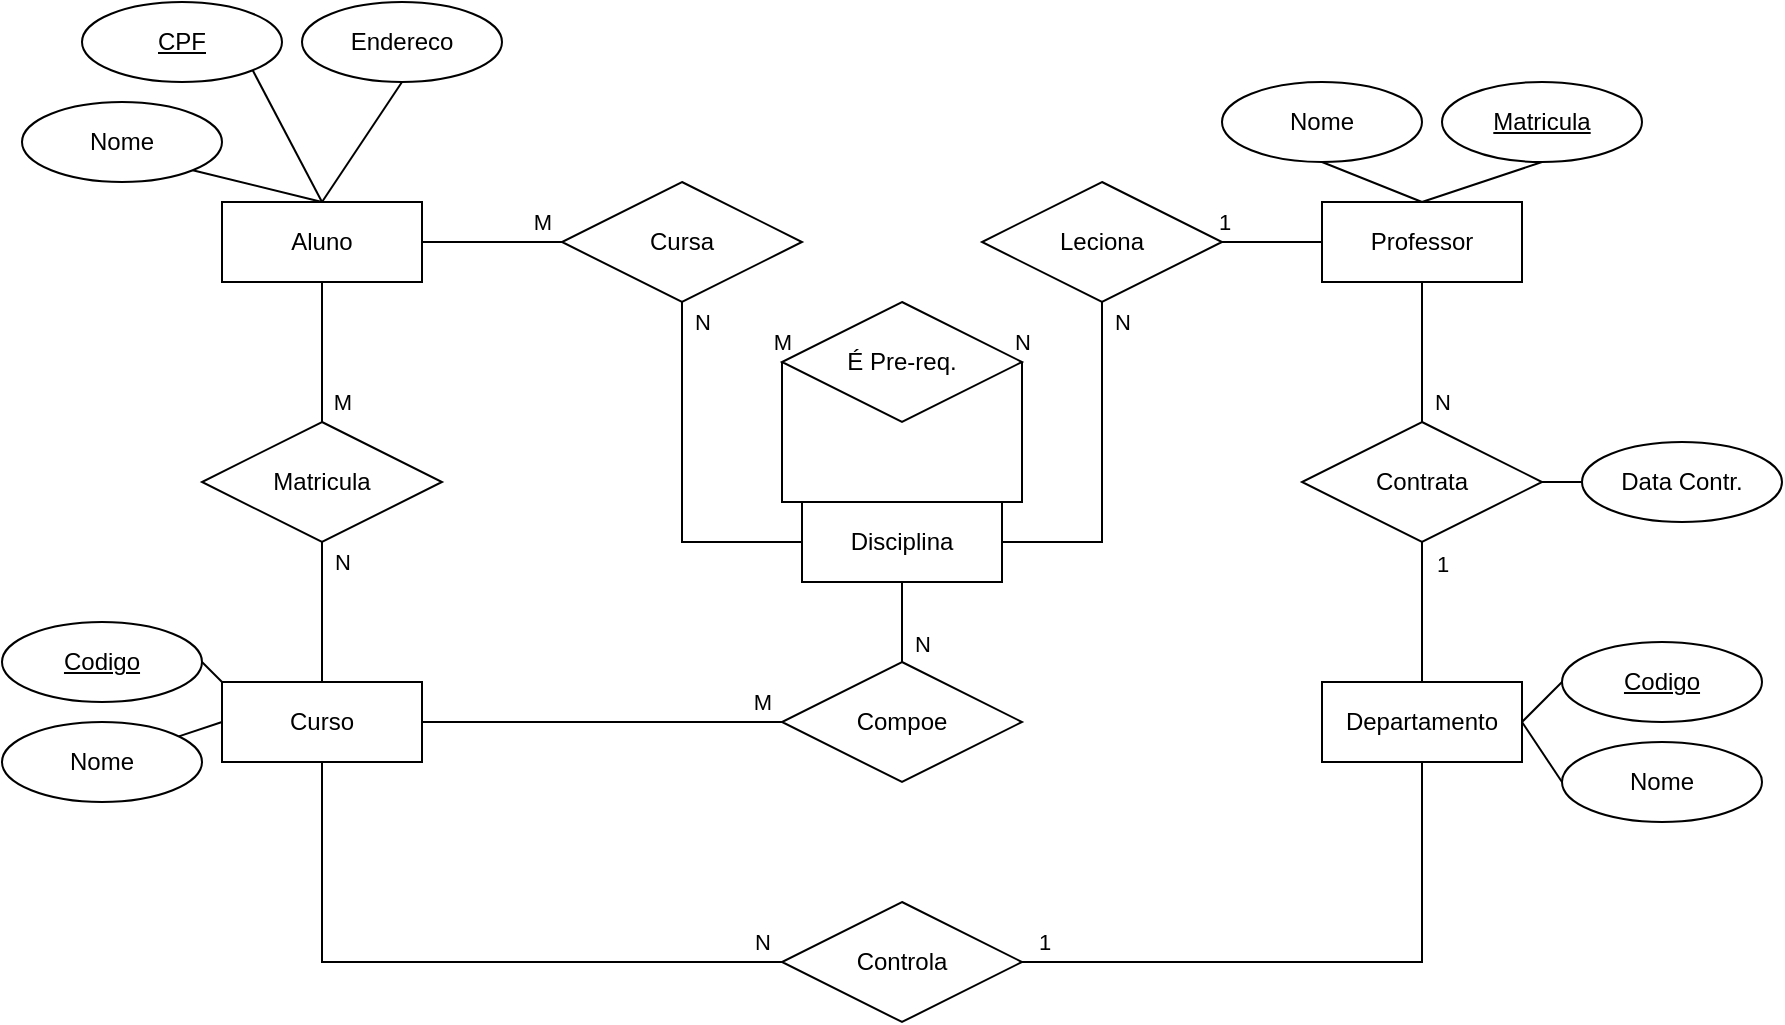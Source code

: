 <mxfile version="15.2.5" type="device"><diagram id="R2lEEEUBdFMjLlhIrx00" name="Page-1"><mxGraphModel dx="1185" dy="635" grid="1" gridSize="10" guides="1" tooltips="1" connect="1" arrows="1" fold="1" page="1" pageScale="1" pageWidth="850" pageHeight="1100" math="0" shadow="0" extFonts="Permanent Marker^https://fonts.googleapis.com/css?family=Permanent+Marker"><root><mxCell id="0"/><mxCell id="1" parent="0"/><mxCell id="nr6DLQUYrq_HnJ2MmbPc-2" value="Curso" style="whiteSpace=wrap;html=1;align=center;" vertex="1" parent="1"><mxGeometry x="110" y="340" width="100" height="40" as="geometry"/></mxCell><mxCell id="nr6DLQUYrq_HnJ2MmbPc-3" value="Disciplina" style="whiteSpace=wrap;html=1;align=center;" vertex="1" parent="1"><mxGeometry x="400" y="250" width="100" height="40" as="geometry"/></mxCell><mxCell id="nr6DLQUYrq_HnJ2MmbPc-4" value="Professor" style="whiteSpace=wrap;html=1;align=center;" vertex="1" parent="1"><mxGeometry x="660" y="100" width="100" height="40" as="geometry"/></mxCell><mxCell id="nr6DLQUYrq_HnJ2MmbPc-5" value="Departamento" style="whiteSpace=wrap;html=1;align=center;" vertex="1" parent="1"><mxGeometry x="660" y="340" width="100" height="40" as="geometry"/></mxCell><mxCell id="nr6DLQUYrq_HnJ2MmbPc-6" value="Matricula" style="shape=rhombus;perimeter=rhombusPerimeter;whiteSpace=wrap;html=1;align=center;" vertex="1" parent="1"><mxGeometry x="100" y="210" width="120" height="60" as="geometry"/></mxCell><mxCell id="nr6DLQUYrq_HnJ2MmbPc-7" value="Compoe" style="shape=rhombus;perimeter=rhombusPerimeter;whiteSpace=wrap;html=1;align=center;" vertex="1" parent="1"><mxGeometry x="390" y="330" width="120" height="60" as="geometry"/></mxCell><mxCell id="nr6DLQUYrq_HnJ2MmbPc-8" value="Controla" style="shape=rhombus;perimeter=rhombusPerimeter;whiteSpace=wrap;html=1;align=center;" vertex="1" parent="1"><mxGeometry x="390" y="450" width="120" height="60" as="geometry"/></mxCell><mxCell id="nr6DLQUYrq_HnJ2MmbPc-9" value="Contrata" style="shape=rhombus;perimeter=rhombusPerimeter;whiteSpace=wrap;html=1;align=center;" vertex="1" parent="1"><mxGeometry x="650" y="210" width="120" height="60" as="geometry"/></mxCell><mxCell id="nr6DLQUYrq_HnJ2MmbPc-10" value="Cursa" style="shape=rhombus;perimeter=rhombusPerimeter;whiteSpace=wrap;html=1;align=center;" vertex="1" parent="1"><mxGeometry x="280" y="90" width="120" height="60" as="geometry"/></mxCell><mxCell id="nr6DLQUYrq_HnJ2MmbPc-11" value="Leciona" style="shape=rhombus;perimeter=rhombusPerimeter;whiteSpace=wrap;html=1;align=center;" vertex="1" parent="1"><mxGeometry x="490" y="90" width="120" height="60" as="geometry"/></mxCell><mxCell id="nr6DLQUYrq_HnJ2MmbPc-18" value="" style="endArrow=none;html=1;rounded=0;exitX=1;exitY=0.5;exitDx=0;exitDy=0;entryX=0;entryY=0.5;entryDx=0;entryDy=0;" edge="1" parent="1" source="nr6DLQUYrq_HnJ2MmbPc-1" target="nr6DLQUYrq_HnJ2MmbPc-10"><mxGeometry relative="1" as="geometry"><mxPoint x="200" y="50" as="sourcePoint"/><mxPoint x="360" y="50" as="targetPoint"/></mxGeometry></mxCell><mxCell id="nr6DLQUYrq_HnJ2MmbPc-66" value="M" style="edgeLabel;html=1;align=center;verticalAlign=middle;resizable=0;points=[];" vertex="1" connectable="0" parent="nr6DLQUYrq_HnJ2MmbPc-18"><mxGeometry x="0.286" y="-1" relative="1" as="geometry"><mxPoint x="15" y="-11" as="offset"/></mxGeometry></mxCell><mxCell id="nr6DLQUYrq_HnJ2MmbPc-24" value="" style="endArrow=none;html=1;rounded=0;exitX=1;exitY=0.5;exitDx=0;exitDy=0;entryX=0.5;entryY=1;entryDx=0;entryDy=0;" edge="1" parent="1" source="nr6DLQUYrq_HnJ2MmbPc-3" target="nr6DLQUYrq_HnJ2MmbPc-11"><mxGeometry relative="1" as="geometry"><mxPoint x="340" y="390" as="sourcePoint"/><mxPoint x="500" y="390" as="targetPoint"/><Array as="points"><mxPoint x="550" y="270"/></Array></mxGeometry></mxCell><mxCell id="nr6DLQUYrq_HnJ2MmbPc-77" value="N" style="edgeLabel;html=1;align=center;verticalAlign=middle;resizable=0;points=[];" vertex="1" connectable="0" parent="nr6DLQUYrq_HnJ2MmbPc-24"><mxGeometry x="0.669" y="1" relative="1" as="geometry"><mxPoint x="11" y="-18" as="offset"/></mxGeometry></mxCell><mxCell id="nr6DLQUYrq_HnJ2MmbPc-25" value="" style="endArrow=none;html=1;rounded=0;exitX=0.5;exitY=1;exitDx=0;exitDy=0;entryX=0.5;entryY=0;entryDx=0;entryDy=0;" edge="1" parent="1" source="nr6DLQUYrq_HnJ2MmbPc-1" target="nr6DLQUYrq_HnJ2MmbPc-6"><mxGeometry relative="1" as="geometry"><mxPoint x="340" y="390" as="sourcePoint"/><mxPoint x="157" y="200" as="targetPoint"/></mxGeometry></mxCell><mxCell id="nr6DLQUYrq_HnJ2MmbPc-68" value="M" style="edgeLabel;html=1;align=center;verticalAlign=middle;resizable=0;points=[];" vertex="1" connectable="0" parent="nr6DLQUYrq_HnJ2MmbPc-25"><mxGeometry x="0.4" relative="1" as="geometry"><mxPoint x="10" y="11" as="offset"/></mxGeometry></mxCell><mxCell id="nr6DLQUYrq_HnJ2MmbPc-26" value="" style="endArrow=none;html=1;rounded=0;exitX=0.5;exitY=1;exitDx=0;exitDy=0;entryX=0.5;entryY=0;entryDx=0;entryDy=0;" edge="1" parent="1" source="nr6DLQUYrq_HnJ2MmbPc-6" target="nr6DLQUYrq_HnJ2MmbPc-2"><mxGeometry relative="1" as="geometry"><mxPoint x="340" y="390" as="sourcePoint"/><mxPoint x="500" y="390" as="targetPoint"/></mxGeometry></mxCell><mxCell id="nr6DLQUYrq_HnJ2MmbPc-69" value="N" style="edgeLabel;html=1;align=center;verticalAlign=middle;resizable=0;points=[];" vertex="1" connectable="0" parent="nr6DLQUYrq_HnJ2MmbPc-26"><mxGeometry x="-0.314" relative="1" as="geometry"><mxPoint x="10" y="-14" as="offset"/></mxGeometry></mxCell><mxCell id="nr6DLQUYrq_HnJ2MmbPc-27" value="" style="endArrow=none;html=1;rounded=0;exitX=1;exitY=0.5;exitDx=0;exitDy=0;entryX=0;entryY=0.5;entryDx=0;entryDy=0;" edge="1" parent="1" source="nr6DLQUYrq_HnJ2MmbPc-2" target="nr6DLQUYrq_HnJ2MmbPc-7"><mxGeometry relative="1" as="geometry"><mxPoint x="340" y="390" as="sourcePoint"/><mxPoint x="500" y="390" as="targetPoint"/></mxGeometry></mxCell><mxCell id="nr6DLQUYrq_HnJ2MmbPc-70" value="M" style="edgeLabel;html=1;align=center;verticalAlign=middle;resizable=0;points=[];" vertex="1" connectable="0" parent="nr6DLQUYrq_HnJ2MmbPc-27"><mxGeometry x="0.122" y="1" relative="1" as="geometry"><mxPoint x="69" y="-9" as="offset"/></mxGeometry></mxCell><mxCell id="nr6DLQUYrq_HnJ2MmbPc-28" value="" style="endArrow=none;html=1;rounded=0;exitX=0.5;exitY=0;exitDx=0;exitDy=0;entryX=0.5;entryY=1;entryDx=0;entryDy=0;" edge="1" parent="1" source="nr6DLQUYrq_HnJ2MmbPc-7" target="nr6DLQUYrq_HnJ2MmbPc-3"><mxGeometry relative="1" as="geometry"><mxPoint x="340" y="390" as="sourcePoint"/><mxPoint x="500" y="390" as="targetPoint"/></mxGeometry></mxCell><mxCell id="nr6DLQUYrq_HnJ2MmbPc-71" value="N" style="edgeLabel;html=1;align=center;verticalAlign=middle;resizable=0;points=[];" vertex="1" connectable="0" parent="nr6DLQUYrq_HnJ2MmbPc-28"><mxGeometry x="0.336" y="1" relative="1" as="geometry"><mxPoint x="11" y="17" as="offset"/></mxGeometry></mxCell><mxCell id="nr6DLQUYrq_HnJ2MmbPc-29" value="" style="endArrow=none;html=1;rounded=0;exitX=0.5;exitY=1;exitDx=0;exitDy=0;entryX=0;entryY=0.5;entryDx=0;entryDy=0;" edge="1" parent="1" source="nr6DLQUYrq_HnJ2MmbPc-2" target="nr6DLQUYrq_HnJ2MmbPc-8"><mxGeometry relative="1" as="geometry"><mxPoint x="340" y="390" as="sourcePoint"/><mxPoint x="500" y="390" as="targetPoint"/><Array as="points"><mxPoint x="160" y="480"/></Array></mxGeometry></mxCell><mxCell id="nr6DLQUYrq_HnJ2MmbPc-72" value="N" style="edgeLabel;html=1;align=center;verticalAlign=middle;resizable=0;points=[];" vertex="1" connectable="0" parent="nr6DLQUYrq_HnJ2MmbPc-29"><mxGeometry x="0.552" y="1" relative="1" as="geometry"><mxPoint x="64" y="-9" as="offset"/></mxGeometry></mxCell><mxCell id="nr6DLQUYrq_HnJ2MmbPc-30" value="" style="endArrow=none;html=1;rounded=0;exitX=1;exitY=0.5;exitDx=0;exitDy=0;entryX=0.5;entryY=1;entryDx=0;entryDy=0;" edge="1" parent="1" source="nr6DLQUYrq_HnJ2MmbPc-8" target="nr6DLQUYrq_HnJ2MmbPc-5"><mxGeometry relative="1" as="geometry"><mxPoint x="340" y="390" as="sourcePoint"/><mxPoint x="500" y="390" as="targetPoint"/><Array as="points"><mxPoint x="710" y="480"/></Array></mxGeometry></mxCell><mxCell id="nr6DLQUYrq_HnJ2MmbPc-73" value="1" style="edgeLabel;html=1;align=center;verticalAlign=middle;resizable=0;points=[];" vertex="1" connectable="0" parent="nr6DLQUYrq_HnJ2MmbPc-30"><mxGeometry x="-0.551" relative="1" as="geometry"><mxPoint x="-57" y="-10" as="offset"/></mxGeometry></mxCell><mxCell id="nr6DLQUYrq_HnJ2MmbPc-33" value="" style="endArrow=none;html=1;rounded=0;exitX=0.5;exitY=1;exitDx=0;exitDy=0;entryX=0.5;entryY=0;entryDx=0;entryDy=0;" edge="1" parent="1" source="nr6DLQUYrq_HnJ2MmbPc-4" target="nr6DLQUYrq_HnJ2MmbPc-9"><mxGeometry relative="1" as="geometry"><mxPoint x="620" y="300" as="sourcePoint"/><mxPoint x="780" y="300" as="targetPoint"/></mxGeometry></mxCell><mxCell id="nr6DLQUYrq_HnJ2MmbPc-79" value="N" style="edgeLabel;html=1;align=center;verticalAlign=middle;resizable=0;points=[];" vertex="1" connectable="0" parent="nr6DLQUYrq_HnJ2MmbPc-33"><mxGeometry x="0.302" relative="1" as="geometry"><mxPoint x="10" y="14" as="offset"/></mxGeometry></mxCell><mxCell id="nr6DLQUYrq_HnJ2MmbPc-34" value="" style="endArrow=none;html=1;rounded=0;exitX=1;exitY=0.5;exitDx=0;exitDy=0;entryX=0;entryY=0.5;entryDx=0;entryDy=0;" edge="1" parent="1" source="nr6DLQUYrq_HnJ2MmbPc-11" target="nr6DLQUYrq_HnJ2MmbPc-4"><mxGeometry relative="1" as="geometry"><mxPoint x="340" y="390" as="sourcePoint"/><mxPoint x="500" y="390" as="targetPoint"/></mxGeometry></mxCell><mxCell id="nr6DLQUYrq_HnJ2MmbPc-76" value="1" style="edgeLabel;html=1;align=center;verticalAlign=middle;resizable=0;points=[];" vertex="1" connectable="0" parent="nr6DLQUYrq_HnJ2MmbPc-34"><mxGeometry x="0.251" y="1" relative="1" as="geometry"><mxPoint x="-31" y="-9" as="offset"/></mxGeometry></mxCell><mxCell id="nr6DLQUYrq_HnJ2MmbPc-35" value="" style="endArrow=none;html=1;rounded=0;exitX=0.5;exitY=1;exitDx=0;exitDy=0;entryX=0.5;entryY=0;entryDx=0;entryDy=0;" edge="1" parent="1" source="nr6DLQUYrq_HnJ2MmbPc-9" target="nr6DLQUYrq_HnJ2MmbPc-5"><mxGeometry relative="1" as="geometry"><mxPoint x="340" y="390" as="sourcePoint"/><mxPoint x="500" y="390" as="targetPoint"/></mxGeometry></mxCell><mxCell id="nr6DLQUYrq_HnJ2MmbPc-78" value="1" style="edgeLabel;html=1;align=center;verticalAlign=middle;resizable=0;points=[];" vertex="1" connectable="0" parent="nr6DLQUYrq_HnJ2MmbPc-35"><mxGeometry x="0.212" y="2" relative="1" as="geometry"><mxPoint x="8" y="-32" as="offset"/></mxGeometry></mxCell><mxCell id="nr6DLQUYrq_HnJ2MmbPc-36" value="" style="endArrow=none;html=1;rounded=0;exitX=0.5;exitY=1;exitDx=0;exitDy=0;entryX=0;entryY=0.5;entryDx=0;entryDy=0;" edge="1" parent="1" source="nr6DLQUYrq_HnJ2MmbPc-10" target="nr6DLQUYrq_HnJ2MmbPc-3"><mxGeometry relative="1" as="geometry"><mxPoint x="340" y="390" as="sourcePoint"/><mxPoint x="380" y="240" as="targetPoint"/><Array as="points"><mxPoint x="340" y="270"/></Array></mxGeometry></mxCell><mxCell id="nr6DLQUYrq_HnJ2MmbPc-67" value="N" style="edgeLabel;html=1;align=center;verticalAlign=middle;resizable=0;points=[];" vertex="1" connectable="0" parent="nr6DLQUYrq_HnJ2MmbPc-36"><mxGeometry x="-0.722" y="-1" relative="1" as="geometry"><mxPoint x="11" y="-15" as="offset"/></mxGeometry></mxCell><mxCell id="nr6DLQUYrq_HnJ2MmbPc-37" value="&lt;u&gt;CPF&lt;/u&gt;" style="ellipse;whiteSpace=wrap;html=1;align=center;" vertex="1" parent="1"><mxGeometry x="40" width="100" height="40" as="geometry"/></mxCell><mxCell id="nr6DLQUYrq_HnJ2MmbPc-39" value="Nome" style="ellipse;whiteSpace=wrap;html=1;align=center;" vertex="1" parent="1"><mxGeometry x="10" y="50" width="100" height="40" as="geometry"/></mxCell><mxCell id="nr6DLQUYrq_HnJ2MmbPc-40" value="Endereco" style="ellipse;whiteSpace=wrap;html=1;align=center;" vertex="1" parent="1"><mxGeometry x="150" width="100" height="40" as="geometry"/></mxCell><mxCell id="nr6DLQUYrq_HnJ2MmbPc-41" value="" style="endArrow=none;html=1;rounded=0;exitX=1;exitY=1;exitDx=0;exitDy=0;entryX=0.5;entryY=0;entryDx=0;entryDy=0;" edge="1" parent="1" source="nr6DLQUYrq_HnJ2MmbPc-37" target="nr6DLQUYrq_HnJ2MmbPc-1"><mxGeometry relative="1" as="geometry"><mxPoint x="340" y="390" as="sourcePoint"/><mxPoint x="500" y="390" as="targetPoint"/></mxGeometry></mxCell><mxCell id="nr6DLQUYrq_HnJ2MmbPc-42" value="" style="endArrow=none;html=1;rounded=0;exitX=1;exitY=1;exitDx=0;exitDy=0;entryX=0.5;entryY=0;entryDx=0;entryDy=0;" edge="1" parent="1" source="nr6DLQUYrq_HnJ2MmbPc-39" target="nr6DLQUYrq_HnJ2MmbPc-1"><mxGeometry relative="1" as="geometry"><mxPoint x="340" y="390" as="sourcePoint"/><mxPoint x="500" y="390" as="targetPoint"/></mxGeometry></mxCell><mxCell id="nr6DLQUYrq_HnJ2MmbPc-43" value="" style="endArrow=none;html=1;rounded=0;exitX=0.5;exitY=1;exitDx=0;exitDy=0;entryX=0.5;entryY=0;entryDx=0;entryDy=0;" edge="1" parent="1" source="nr6DLQUYrq_HnJ2MmbPc-40" target="nr6DLQUYrq_HnJ2MmbPc-1"><mxGeometry relative="1" as="geometry"><mxPoint x="340" y="390" as="sourcePoint"/><mxPoint x="500" y="390" as="targetPoint"/></mxGeometry></mxCell><mxCell id="nr6DLQUYrq_HnJ2MmbPc-1" value="Aluno" style="whiteSpace=wrap;html=1;align=center;" vertex="1" parent="1"><mxGeometry x="110" y="100" width="100" height="40" as="geometry"/></mxCell><mxCell id="nr6DLQUYrq_HnJ2MmbPc-44" value="Codigo" style="ellipse;whiteSpace=wrap;html=1;align=center;fontStyle=4;" vertex="1" parent="1"><mxGeometry y="310" width="100" height="40" as="geometry"/></mxCell><mxCell id="nr6DLQUYrq_HnJ2MmbPc-45" value="Nome" style="ellipse;whiteSpace=wrap;html=1;align=center;" vertex="1" parent="1"><mxGeometry y="360" width="100" height="40" as="geometry"/></mxCell><mxCell id="nr6DLQUYrq_HnJ2MmbPc-48" value="" style="endArrow=none;html=1;rounded=0;exitX=1;exitY=0.5;exitDx=0;exitDy=0;entryX=0;entryY=0;entryDx=0;entryDy=0;" edge="1" parent="1" source="nr6DLQUYrq_HnJ2MmbPc-44" target="nr6DLQUYrq_HnJ2MmbPc-2"><mxGeometry relative="1" as="geometry"><mxPoint x="200" y="399.5" as="sourcePoint"/><mxPoint x="140" y="340" as="targetPoint"/></mxGeometry></mxCell><mxCell id="nr6DLQUYrq_HnJ2MmbPc-49" value="" style="endArrow=none;html=1;rounded=0;entryX=0;entryY=0.5;entryDx=0;entryDy=0;" edge="1" parent="1" source="nr6DLQUYrq_HnJ2MmbPc-45" target="nr6DLQUYrq_HnJ2MmbPc-2"><mxGeometry relative="1" as="geometry"><mxPoint x="340" y="390" as="sourcePoint"/><mxPoint x="500" y="390" as="targetPoint"/></mxGeometry></mxCell><mxCell id="nr6DLQUYrq_HnJ2MmbPc-50" value="Matricula" style="ellipse;whiteSpace=wrap;html=1;align=center;fontStyle=4;" vertex="1" parent="1"><mxGeometry x="720" y="40" width="100" height="40" as="geometry"/></mxCell><mxCell id="nr6DLQUYrq_HnJ2MmbPc-51" value="Nome" style="ellipse;whiteSpace=wrap;html=1;align=center;" vertex="1" parent="1"><mxGeometry x="610" y="40" width="100" height="40" as="geometry"/></mxCell><mxCell id="nr6DLQUYrq_HnJ2MmbPc-52" value="" style="endArrow=none;html=1;rounded=0;entryX=0.5;entryY=1;entryDx=0;entryDy=0;exitX=0.5;exitY=0;exitDx=0;exitDy=0;" edge="1" parent="1" source="nr6DLQUYrq_HnJ2MmbPc-4" target="nr6DLQUYrq_HnJ2MmbPc-51"><mxGeometry relative="1" as="geometry"><mxPoint x="430" y="50" as="sourcePoint"/><mxPoint x="590" y="50" as="targetPoint"/></mxGeometry></mxCell><mxCell id="nr6DLQUYrq_HnJ2MmbPc-54" value="" style="endArrow=none;html=1;rounded=0;exitX=0.5;exitY=1;exitDx=0;exitDy=0;entryX=0.5;entryY=0;entryDx=0;entryDy=0;" edge="1" parent="1" source="nr6DLQUYrq_HnJ2MmbPc-50" target="nr6DLQUYrq_HnJ2MmbPc-4"><mxGeometry relative="1" as="geometry"><mxPoint x="340" y="390" as="sourcePoint"/><mxPoint x="500" y="390" as="targetPoint"/></mxGeometry></mxCell><mxCell id="nr6DLQUYrq_HnJ2MmbPc-55" value="Codigo" style="ellipse;whiteSpace=wrap;html=1;align=center;fontStyle=4;" vertex="1" parent="1"><mxGeometry x="780" y="320" width="100" height="40" as="geometry"/></mxCell><mxCell id="nr6DLQUYrq_HnJ2MmbPc-56" value="Nome" style="ellipse;whiteSpace=wrap;html=1;align=center;" vertex="1" parent="1"><mxGeometry x="780" y="370" width="100" height="40" as="geometry"/></mxCell><mxCell id="nr6DLQUYrq_HnJ2MmbPc-57" value="" style="endArrow=none;html=1;rounded=0;exitX=0;exitY=0.5;exitDx=0;exitDy=0;entryX=1;entryY=0.5;entryDx=0;entryDy=0;" edge="1" parent="1" source="nr6DLQUYrq_HnJ2MmbPc-55" target="nr6DLQUYrq_HnJ2MmbPc-5"><mxGeometry relative="1" as="geometry"><mxPoint x="970" y="399.5" as="sourcePoint"/><mxPoint x="880" y="340" as="targetPoint"/></mxGeometry></mxCell><mxCell id="nr6DLQUYrq_HnJ2MmbPc-58" value="" style="endArrow=none;html=1;rounded=0;entryX=0;entryY=0.5;entryDx=0;entryDy=0;" edge="1" parent="1" target="nr6DLQUYrq_HnJ2MmbPc-56"><mxGeometry relative="1" as="geometry"><mxPoint x="760" y="360" as="sourcePoint"/><mxPoint x="880" y="360" as="targetPoint"/></mxGeometry></mxCell><mxCell id="nr6DLQUYrq_HnJ2MmbPc-59" value="Data Contr." style="ellipse;whiteSpace=wrap;html=1;align=center;" vertex="1" parent="1"><mxGeometry x="790" y="220" width="100" height="40" as="geometry"/></mxCell><mxCell id="nr6DLQUYrq_HnJ2MmbPc-60" value="" style="endArrow=none;html=1;rounded=0;exitX=1;exitY=0.5;exitDx=0;exitDy=0;entryX=0;entryY=0.5;entryDx=0;entryDy=0;" edge="1" parent="1" source="nr6DLQUYrq_HnJ2MmbPc-9" target="nr6DLQUYrq_HnJ2MmbPc-59"><mxGeometry relative="1" as="geometry"><mxPoint x="340" y="390" as="sourcePoint"/><mxPoint x="500" y="390" as="targetPoint"/></mxGeometry></mxCell><mxCell id="nr6DLQUYrq_HnJ2MmbPc-61" value="É Pre-req." style="shape=rhombus;perimeter=rhombusPerimeter;whiteSpace=wrap;html=1;align=center;" vertex="1" parent="1"><mxGeometry x="390" y="150" width="120" height="60" as="geometry"/></mxCell><mxCell id="nr6DLQUYrq_HnJ2MmbPc-62" value="" style="endArrow=none;html=1;rounded=0;exitX=0;exitY=0.5;exitDx=0;exitDy=0;entryX=0;entryY=0;entryDx=0;entryDy=0;" edge="1" parent="1" source="nr6DLQUYrq_HnJ2MmbPc-61" target="nr6DLQUYrq_HnJ2MmbPc-3"><mxGeometry relative="1" as="geometry"><mxPoint x="340" y="390" as="sourcePoint"/><mxPoint x="500" y="390" as="targetPoint"/><Array as="points"><mxPoint x="390" y="250"/></Array></mxGeometry></mxCell><mxCell id="nr6DLQUYrq_HnJ2MmbPc-74" value="M" style="edgeLabel;html=1;align=center;verticalAlign=middle;resizable=0;points=[];" vertex="1" connectable="0" parent="nr6DLQUYrq_HnJ2MmbPc-62"><mxGeometry x="0.011" y="-2" relative="1" as="geometry"><mxPoint x="2" y="-51" as="offset"/></mxGeometry></mxCell><mxCell id="nr6DLQUYrq_HnJ2MmbPc-63" value="" style="endArrow=none;html=1;rounded=0;exitX=1;exitY=0;exitDx=0;exitDy=0;entryX=1;entryY=0.5;entryDx=0;entryDy=0;" edge="1" parent="1" source="nr6DLQUYrq_HnJ2MmbPc-3" target="nr6DLQUYrq_HnJ2MmbPc-61"><mxGeometry relative="1" as="geometry"><mxPoint x="340" y="390" as="sourcePoint"/><mxPoint x="500" y="390" as="targetPoint"/><Array as="points"><mxPoint x="510" y="250"/></Array></mxGeometry></mxCell><mxCell id="nr6DLQUYrq_HnJ2MmbPc-75" value="N" style="edgeLabel;html=1;align=center;verticalAlign=middle;resizable=0;points=[];" vertex="1" connectable="0" parent="nr6DLQUYrq_HnJ2MmbPc-63"><mxGeometry x="-0.254" relative="1" as="geometry"><mxPoint y="-60" as="offset"/></mxGeometry></mxCell></root></mxGraphModel></diagram></mxfile>